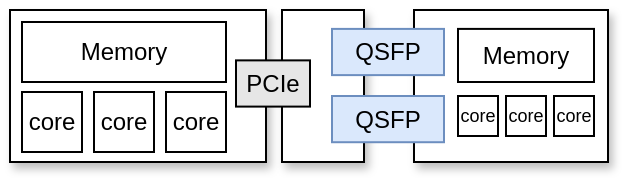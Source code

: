 <mxfile version="15.8.7" type="device"><diagram id="F9CxIsb5NVIxXW5S1nB3" name="Page-1"><mxGraphModel dx="807" dy="273" grid="0" gridSize="10" guides="1" tooltips="1" connect="1" arrows="1" fold="1" page="0" pageScale="1" pageWidth="827" pageHeight="1169" math="0" shadow="0"><root><mxCell id="0"/><mxCell id="1" parent="0"/><mxCell id="v9Kgz81qIoSJlZVpIlcf-44" value="" style="rounded=0;whiteSpace=wrap;html=1;shadow=1;" vertex="1" parent="1"><mxGeometry x="67" y="239" width="97" height="76" as="geometry"/></mxCell><mxCell id="v9Kgz81qIoSJlZVpIlcf-39" value="" style="rounded=0;whiteSpace=wrap;html=1;shadow=1;" vertex="1" parent="1"><mxGeometry x="1" y="239" width="41" height="76" as="geometry"/></mxCell><mxCell id="v9Kgz81qIoSJlZVpIlcf-34" value="" style="rounded=0;whiteSpace=wrap;html=1;shadow=1;" vertex="1" parent="1"><mxGeometry x="-135" y="239" width="128" height="76" as="geometry"/></mxCell><mxCell id="v9Kgz81qIoSJlZVpIlcf-26" value="Memory" style="rounded=0;whiteSpace=wrap;html=1;" vertex="1" parent="1"><mxGeometry x="-129" y="245" width="102" height="30" as="geometry"/></mxCell><mxCell id="v9Kgz81qIoSJlZVpIlcf-29" value="&lt;span&gt;core&lt;/span&gt;" style="whiteSpace=wrap;html=1;aspect=fixed;" vertex="1" parent="1"><mxGeometry x="-57" y="280" width="30" height="30" as="geometry"/></mxCell><mxCell id="v9Kgz81qIoSJlZVpIlcf-30" value="&lt;span&gt;core&lt;/span&gt;" style="whiteSpace=wrap;html=1;aspect=fixed;" vertex="1" parent="1"><mxGeometry x="-93" y="280" width="30" height="30" as="geometry"/></mxCell><mxCell id="v9Kgz81qIoSJlZVpIlcf-31" value="core" style="whiteSpace=wrap;html=1;aspect=fixed;" vertex="1" parent="1"><mxGeometry x="-129" y="280" width="30" height="30" as="geometry"/></mxCell><mxCell id="v9Kgz81qIoSJlZVpIlcf-36" value="PCIe" style="rounded=0;whiteSpace=wrap;html=1;shadow=0;rotation=0;fillColor=#E6E6E6;" vertex="1" parent="1"><mxGeometry x="-22" y="264.19" width="37" height="23.11" as="geometry"/></mxCell><mxCell id="v9Kgz81qIoSJlZVpIlcf-42" value="QSFP" style="rounded=0;whiteSpace=wrap;html=1;shadow=0;rotation=0;fillColor=#dae8fc;strokeColor=#6c8ebf;" vertex="1" parent="1"><mxGeometry x="26" y="248.45" width="56" height="23.11" as="geometry"/></mxCell><mxCell id="v9Kgz81qIoSJlZVpIlcf-43" value="QSFP" style="rounded=0;whiteSpace=wrap;html=1;shadow=0;rotation=0;fillColor=#dae8fc;strokeColor=#6c8ebf;" vertex="1" parent="1"><mxGeometry x="26" y="282" width="56" height="23.11" as="geometry"/></mxCell><mxCell id="v9Kgz81qIoSJlZVpIlcf-45" value="Memory" style="rounded=0;whiteSpace=wrap;html=1;" vertex="1" parent="1"><mxGeometry x="89" y="248.45" width="68" height="26.55" as="geometry"/></mxCell><mxCell id="v9Kgz81qIoSJlZVpIlcf-46" value="&lt;span style=&quot;font-size: 9px;&quot;&gt;core&lt;/span&gt;" style="whiteSpace=wrap;html=1;aspect=fixed;fontSize=9;" vertex="1" parent="1"><mxGeometry x="89" y="282" width="20" height="20" as="geometry"/></mxCell><mxCell id="v9Kgz81qIoSJlZVpIlcf-47" value="&lt;span style=&quot;font-size: 9px;&quot;&gt;core&lt;/span&gt;" style="whiteSpace=wrap;html=1;aspect=fixed;fontSize=9;" vertex="1" parent="1"><mxGeometry x="113" y="282" width="20" height="20" as="geometry"/></mxCell><mxCell id="v9Kgz81qIoSJlZVpIlcf-48" value="&lt;span style=&quot;font-size: 9px;&quot;&gt;core&lt;/span&gt;" style="whiteSpace=wrap;html=1;aspect=fixed;fontSize=9;" vertex="1" parent="1"><mxGeometry x="137" y="282" width="20" height="20" as="geometry"/></mxCell></root></mxGraphModel></diagram></mxfile>